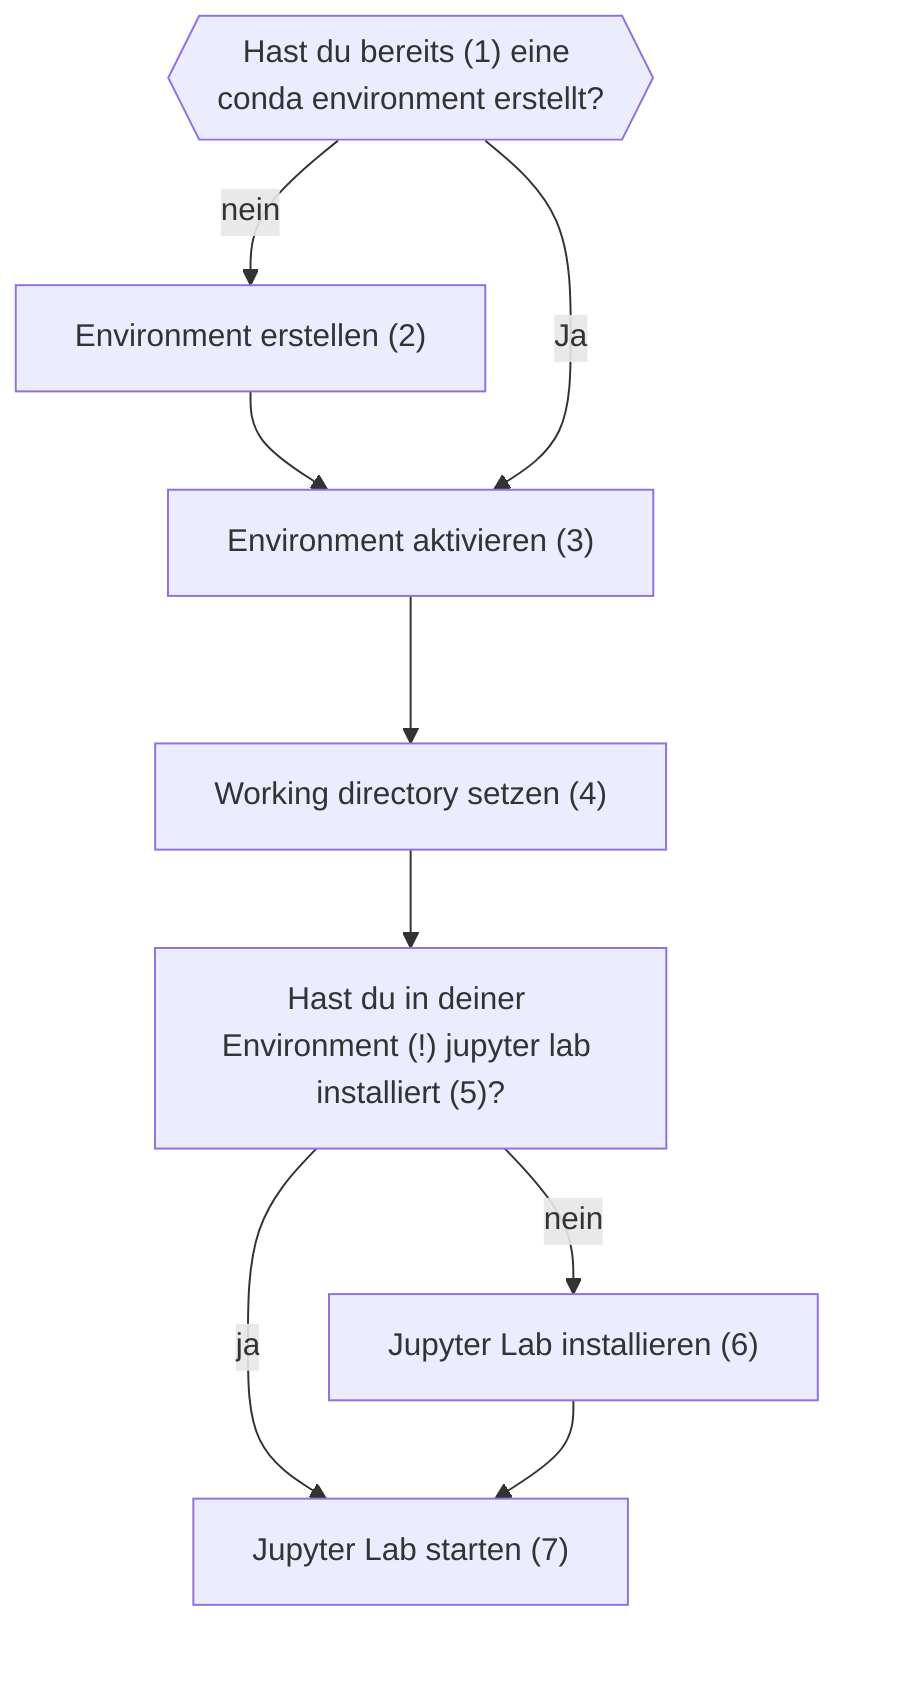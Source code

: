 %%{init: {'themeVariables': { 'clusterBkg': '#FFFFFF', 'clusterBorder': '#FFFFFF'}}}%%
graph TB
    H{{"Hast du bereits (1) eine conda environment erstellt?"}}
    H --nein--> I["Environment erstellen (2)"]
    I --> J["Environment aktivieren (3)"]
    J --> V["Working directory setzen (4)"]
    H --Ja--> J
    subgraph G[" "]
    V --> K["Hast du in deiner Environment (!) jupyter lab installiert (5)?"]
    K --ja--> L["Jupyter Lab starten (7)"]
    K --nein--> M["Jupyter Lab installieren (6)"]
    M --> L
    end
